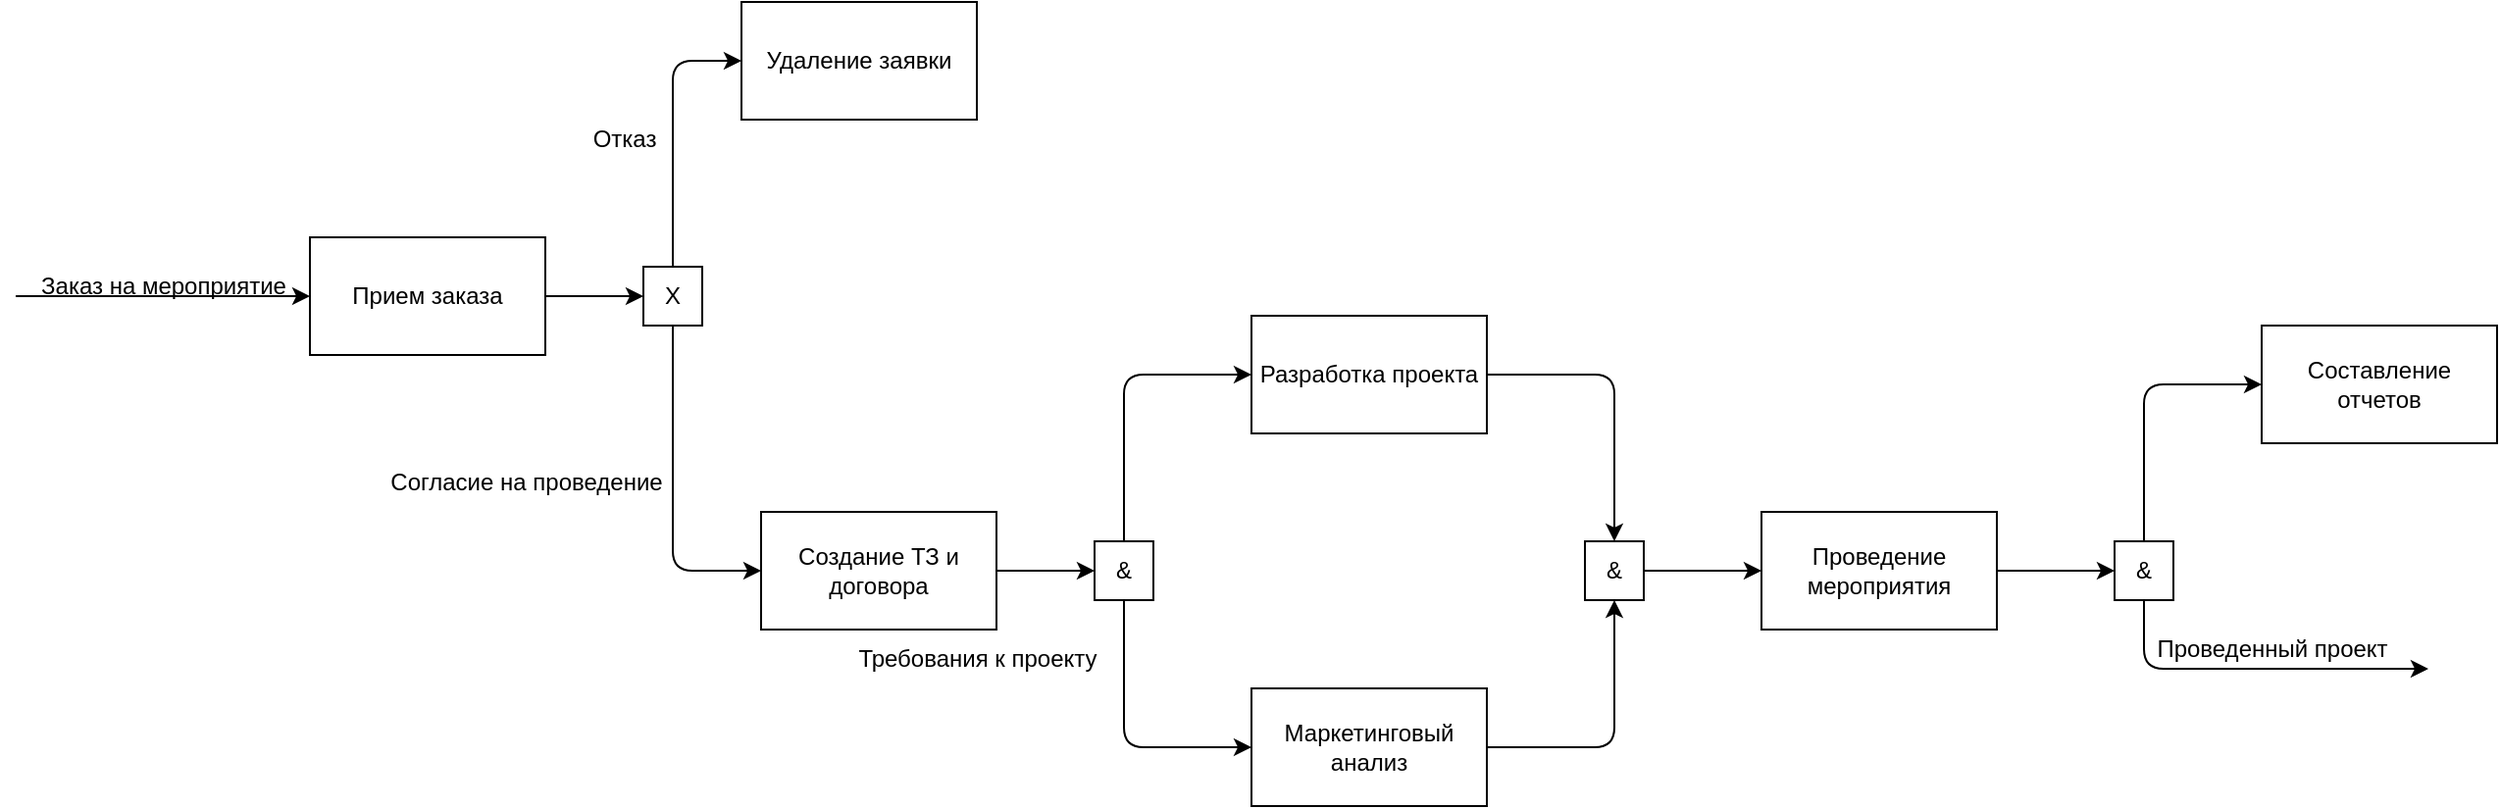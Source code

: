 <mxfile version="20.6.2" type="device"><diagram id="ThLb8qAMr_mrYvyY5BP6" name="Страница 1"><mxGraphModel dx="1468" dy="986" grid="1" gridSize="10" guides="1" tooltips="1" connect="1" arrows="1" fold="1" page="1" pageScale="1" pageWidth="850" pageHeight="1100" math="0" shadow="0"><root><mxCell id="0"/><mxCell id="1" parent="0"/><mxCell id="2oh4LeU9pTR7_eKmYaLR-6" style="edgeStyle=orthogonalEdgeStyle;rounded=0;orthogonalLoop=1;jettySize=auto;html=1;exitX=1;exitY=0.5;exitDx=0;exitDy=0;entryX=0;entryY=0.5;entryDx=0;entryDy=0;" edge="1" parent="1" source="2oh4LeU9pTR7_eKmYaLR-1" target="2oh4LeU9pTR7_eKmYaLR-5"><mxGeometry relative="1" as="geometry"/></mxCell><mxCell id="2oh4LeU9pTR7_eKmYaLR-1" value="Прием заказа" style="rounded=0;whiteSpace=wrap;html=1;" vertex="1" parent="1"><mxGeometry x="160" y="140" width="120" height="60" as="geometry"/></mxCell><mxCell id="2oh4LeU9pTR7_eKmYaLR-2" value="" style="endArrow=classic;html=1;rounded=0;entryX=0;entryY=0.5;entryDx=0;entryDy=0;" edge="1" parent="1" target="2oh4LeU9pTR7_eKmYaLR-1"><mxGeometry width="50" height="50" relative="1" as="geometry"><mxPoint x="10" y="170" as="sourcePoint"/><mxPoint x="60" y="140" as="targetPoint"/></mxGeometry></mxCell><mxCell id="2oh4LeU9pTR7_eKmYaLR-3" value="Заказ на мероприятие" style="text;html=1;align=center;verticalAlign=middle;resizable=0;points=[];autosize=1;strokeColor=none;fillColor=none;" vertex="1" parent="1"><mxGeometry x="10" y="150" width="150" height="30" as="geometry"/></mxCell><mxCell id="2oh4LeU9pTR7_eKmYaLR-4" value="Удаление заявки" style="rounded=0;whiteSpace=wrap;html=1;" vertex="1" parent="1"><mxGeometry x="380" y="20" width="120" height="60" as="geometry"/></mxCell><mxCell id="2oh4LeU9pTR7_eKmYaLR-7" style="edgeStyle=orthogonalEdgeStyle;rounded=1;orthogonalLoop=1;jettySize=auto;html=1;exitX=0.5;exitY=0;exitDx=0;exitDy=0;entryX=0;entryY=0.5;entryDx=0;entryDy=0;" edge="1" parent="1" source="2oh4LeU9pTR7_eKmYaLR-5" target="2oh4LeU9pTR7_eKmYaLR-4"><mxGeometry relative="1" as="geometry"/></mxCell><mxCell id="2oh4LeU9pTR7_eKmYaLR-9" style="edgeStyle=orthogonalEdgeStyle;rounded=1;orthogonalLoop=1;jettySize=auto;html=1;exitX=0.5;exitY=1;exitDx=0;exitDy=0;entryX=0;entryY=0.5;entryDx=0;entryDy=0;" edge="1" parent="1" source="2oh4LeU9pTR7_eKmYaLR-5" target="2oh4LeU9pTR7_eKmYaLR-8"><mxGeometry relative="1" as="geometry"/></mxCell><mxCell id="2oh4LeU9pTR7_eKmYaLR-5" value="X" style="rounded=0;whiteSpace=wrap;html=1;" vertex="1" parent="1"><mxGeometry x="330" y="155" width="30" height="30" as="geometry"/></mxCell><mxCell id="2oh4LeU9pTR7_eKmYaLR-13" style="edgeStyle=orthogonalEdgeStyle;rounded=1;orthogonalLoop=1;jettySize=auto;html=1;exitX=1;exitY=0.5;exitDx=0;exitDy=0;" edge="1" parent="1" source="2oh4LeU9pTR7_eKmYaLR-8" target="2oh4LeU9pTR7_eKmYaLR-12"><mxGeometry relative="1" as="geometry"/></mxCell><mxCell id="2oh4LeU9pTR7_eKmYaLR-8" value="Создание ТЗ и договора" style="rounded=0;whiteSpace=wrap;html=1;" vertex="1" parent="1"><mxGeometry x="390" y="280" width="120" height="60" as="geometry"/></mxCell><mxCell id="2oh4LeU9pTR7_eKmYaLR-10" value="Согласие на проведение" style="text;html=1;align=center;verticalAlign=middle;resizable=0;points=[];autosize=1;strokeColor=none;fillColor=none;" vertex="1" parent="1"><mxGeometry x="190" y="250" width="160" height="30" as="geometry"/></mxCell><mxCell id="2oh4LeU9pTR7_eKmYaLR-11" value="Отказ" style="text;html=1;align=center;verticalAlign=middle;resizable=0;points=[];autosize=1;strokeColor=none;fillColor=none;" vertex="1" parent="1"><mxGeometry x="290" y="75" width="60" height="30" as="geometry"/></mxCell><mxCell id="2oh4LeU9pTR7_eKmYaLR-16" style="edgeStyle=orthogonalEdgeStyle;rounded=1;orthogonalLoop=1;jettySize=auto;html=1;exitX=0.5;exitY=0;exitDx=0;exitDy=0;entryX=0;entryY=0.5;entryDx=0;entryDy=0;" edge="1" parent="1" source="2oh4LeU9pTR7_eKmYaLR-12" target="2oh4LeU9pTR7_eKmYaLR-15"><mxGeometry relative="1" as="geometry"/></mxCell><mxCell id="2oh4LeU9pTR7_eKmYaLR-18" style="edgeStyle=orthogonalEdgeStyle;rounded=1;orthogonalLoop=1;jettySize=auto;html=1;exitX=0.5;exitY=1;exitDx=0;exitDy=0;entryX=0;entryY=0.5;entryDx=0;entryDy=0;" edge="1" parent="1" source="2oh4LeU9pTR7_eKmYaLR-12" target="2oh4LeU9pTR7_eKmYaLR-17"><mxGeometry relative="1" as="geometry"/></mxCell><mxCell id="2oh4LeU9pTR7_eKmYaLR-12" value="&amp;amp;" style="rounded=0;whiteSpace=wrap;html=1;" vertex="1" parent="1"><mxGeometry x="560" y="295" width="30" height="30" as="geometry"/></mxCell><mxCell id="2oh4LeU9pTR7_eKmYaLR-14" value="Требования к проекту" style="text;html=1;align=center;verticalAlign=middle;resizable=0;points=[];autosize=1;strokeColor=none;fillColor=none;" vertex="1" parent="1"><mxGeometry x="425" y="340" width="150" height="30" as="geometry"/></mxCell><mxCell id="2oh4LeU9pTR7_eKmYaLR-22" style="edgeStyle=orthogonalEdgeStyle;rounded=1;orthogonalLoop=1;jettySize=auto;html=1;entryX=0.5;entryY=0;entryDx=0;entryDy=0;" edge="1" parent="1" source="2oh4LeU9pTR7_eKmYaLR-15" target="2oh4LeU9pTR7_eKmYaLR-20"><mxGeometry relative="1" as="geometry"/></mxCell><mxCell id="2oh4LeU9pTR7_eKmYaLR-15" value="Разработка проекта" style="rounded=0;whiteSpace=wrap;html=1;" vertex="1" parent="1"><mxGeometry x="640" y="180" width="120" height="60" as="geometry"/></mxCell><mxCell id="2oh4LeU9pTR7_eKmYaLR-21" style="edgeStyle=orthogonalEdgeStyle;rounded=1;orthogonalLoop=1;jettySize=auto;html=1;exitX=1;exitY=0.5;exitDx=0;exitDy=0;entryX=0.5;entryY=1;entryDx=0;entryDy=0;" edge="1" parent="1" source="2oh4LeU9pTR7_eKmYaLR-17" target="2oh4LeU9pTR7_eKmYaLR-20"><mxGeometry relative="1" as="geometry"/></mxCell><mxCell id="2oh4LeU9pTR7_eKmYaLR-17" value="Маркетинговый анализ" style="rounded=0;whiteSpace=wrap;html=1;" vertex="1" parent="1"><mxGeometry x="640" y="370" width="120" height="60" as="geometry"/></mxCell><mxCell id="2oh4LeU9pTR7_eKmYaLR-23" style="edgeStyle=orthogonalEdgeStyle;rounded=1;orthogonalLoop=1;jettySize=auto;html=1;exitX=1;exitY=0.5;exitDx=0;exitDy=0;" edge="1" parent="1" source="2oh4LeU9pTR7_eKmYaLR-20"><mxGeometry relative="1" as="geometry"><mxPoint x="900" y="310" as="targetPoint"/></mxGeometry></mxCell><mxCell id="2oh4LeU9pTR7_eKmYaLR-20" value="&amp;amp;" style="rounded=0;whiteSpace=wrap;html=1;" vertex="1" parent="1"><mxGeometry x="810" y="295" width="30" height="30" as="geometry"/></mxCell><mxCell id="2oh4LeU9pTR7_eKmYaLR-28" style="edgeStyle=orthogonalEdgeStyle;rounded=1;orthogonalLoop=1;jettySize=auto;html=1;exitX=1;exitY=0.5;exitDx=0;exitDy=0;" edge="1" parent="1" source="2oh4LeU9pTR7_eKmYaLR-24" target="2oh4LeU9pTR7_eKmYaLR-27"><mxGeometry relative="1" as="geometry"/></mxCell><mxCell id="2oh4LeU9pTR7_eKmYaLR-24" value="Проведение мероприятия" style="rounded=0;whiteSpace=wrap;html=1;" vertex="1" parent="1"><mxGeometry x="900" y="280" width="120" height="60" as="geometry"/></mxCell><mxCell id="2oh4LeU9pTR7_eKmYaLR-25" value="Составление отчетов" style="rounded=0;whiteSpace=wrap;html=1;" vertex="1" parent="1"><mxGeometry x="1155" y="185" width="120" height="60" as="geometry"/></mxCell><mxCell id="2oh4LeU9pTR7_eKmYaLR-29" style="edgeStyle=orthogonalEdgeStyle;rounded=1;orthogonalLoop=1;jettySize=auto;html=1;exitX=0.5;exitY=0;exitDx=0;exitDy=0;entryX=0;entryY=0.5;entryDx=0;entryDy=0;" edge="1" parent="1" source="2oh4LeU9pTR7_eKmYaLR-27" target="2oh4LeU9pTR7_eKmYaLR-25"><mxGeometry relative="1" as="geometry"/></mxCell><mxCell id="2oh4LeU9pTR7_eKmYaLR-27" value="&amp;amp;" style="rounded=0;whiteSpace=wrap;html=1;" vertex="1" parent="1"><mxGeometry x="1080" y="295" width="30" height="30" as="geometry"/></mxCell><mxCell id="2oh4LeU9pTR7_eKmYaLR-31" value="" style="endArrow=classic;html=1;rounded=1;exitX=0.5;exitY=1;exitDx=0;exitDy=0;" edge="1" parent="1" source="2oh4LeU9pTR7_eKmYaLR-27"><mxGeometry width="50" height="50" relative="1" as="geometry"><mxPoint x="1160" y="390" as="sourcePoint"/><mxPoint x="1240" y="360" as="targetPoint"/><Array as="points"><mxPoint x="1095" y="360"/></Array></mxGeometry></mxCell><mxCell id="2oh4LeU9pTR7_eKmYaLR-32" value="Проведенный проект" style="text;html=1;align=center;verticalAlign=middle;resizable=0;points=[];autosize=1;strokeColor=none;fillColor=none;" vertex="1" parent="1"><mxGeometry x="1090" y="335" width="140" height="30" as="geometry"/></mxCell></root></mxGraphModel></diagram></mxfile>